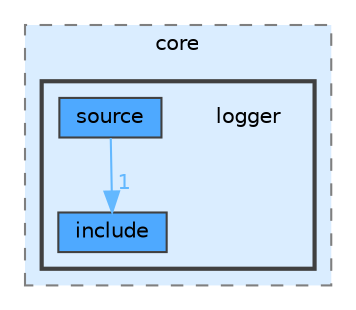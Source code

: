 digraph "lib/core/logger"
{
 // LATEX_PDF_SIZE
  bgcolor="transparent";
  edge [fontname=Helvetica,fontsize=10,labelfontname=Helvetica,labelfontsize=10];
  node [fontname=Helvetica,fontsize=10,shape=box,height=0.2,width=0.4];
  compound=true
  subgraph clusterdir_a2d5e495f4b604d04f57d90095a59dd6 {
    graph [ bgcolor="#daedff", pencolor="grey50", label="core", fontname=Helvetica,fontsize=10 style="filled,dashed", URL="dir_a2d5e495f4b604d04f57d90095a59dd6.html",tooltip=""]
  subgraph clusterdir_3abd7e524b18be2791e1cb82bd099322 {
    graph [ bgcolor="#daedff", pencolor="grey25", label="", fontname=Helvetica,fontsize=10 style="filled,bold", URL="dir_3abd7e524b18be2791e1cb82bd099322.html",tooltip=""]
    dir_3abd7e524b18be2791e1cb82bd099322 [shape=plaintext, label="logger"];
  dir_8eebb0df3be9f3d99ee4fe6e83403acc [label="include", fillcolor="#4ea9ff", color="grey25", style="filled", URL="dir_8eebb0df3be9f3d99ee4fe6e83403acc.html",tooltip=""];
  dir_c99de6dc36d054b811a10f97d8847dde [label="source", fillcolor="#4ea9ff", color="grey25", style="filled", URL="dir_c99de6dc36d054b811a10f97d8847dde.html",tooltip=""];
  }
  }
  dir_c99de6dc36d054b811a10f97d8847dde->dir_8eebb0df3be9f3d99ee4fe6e83403acc [headlabel="1", labeldistance=1.5 headhref="dir_000020_000008.html" color="steelblue1" fontcolor="steelblue1"];
}
